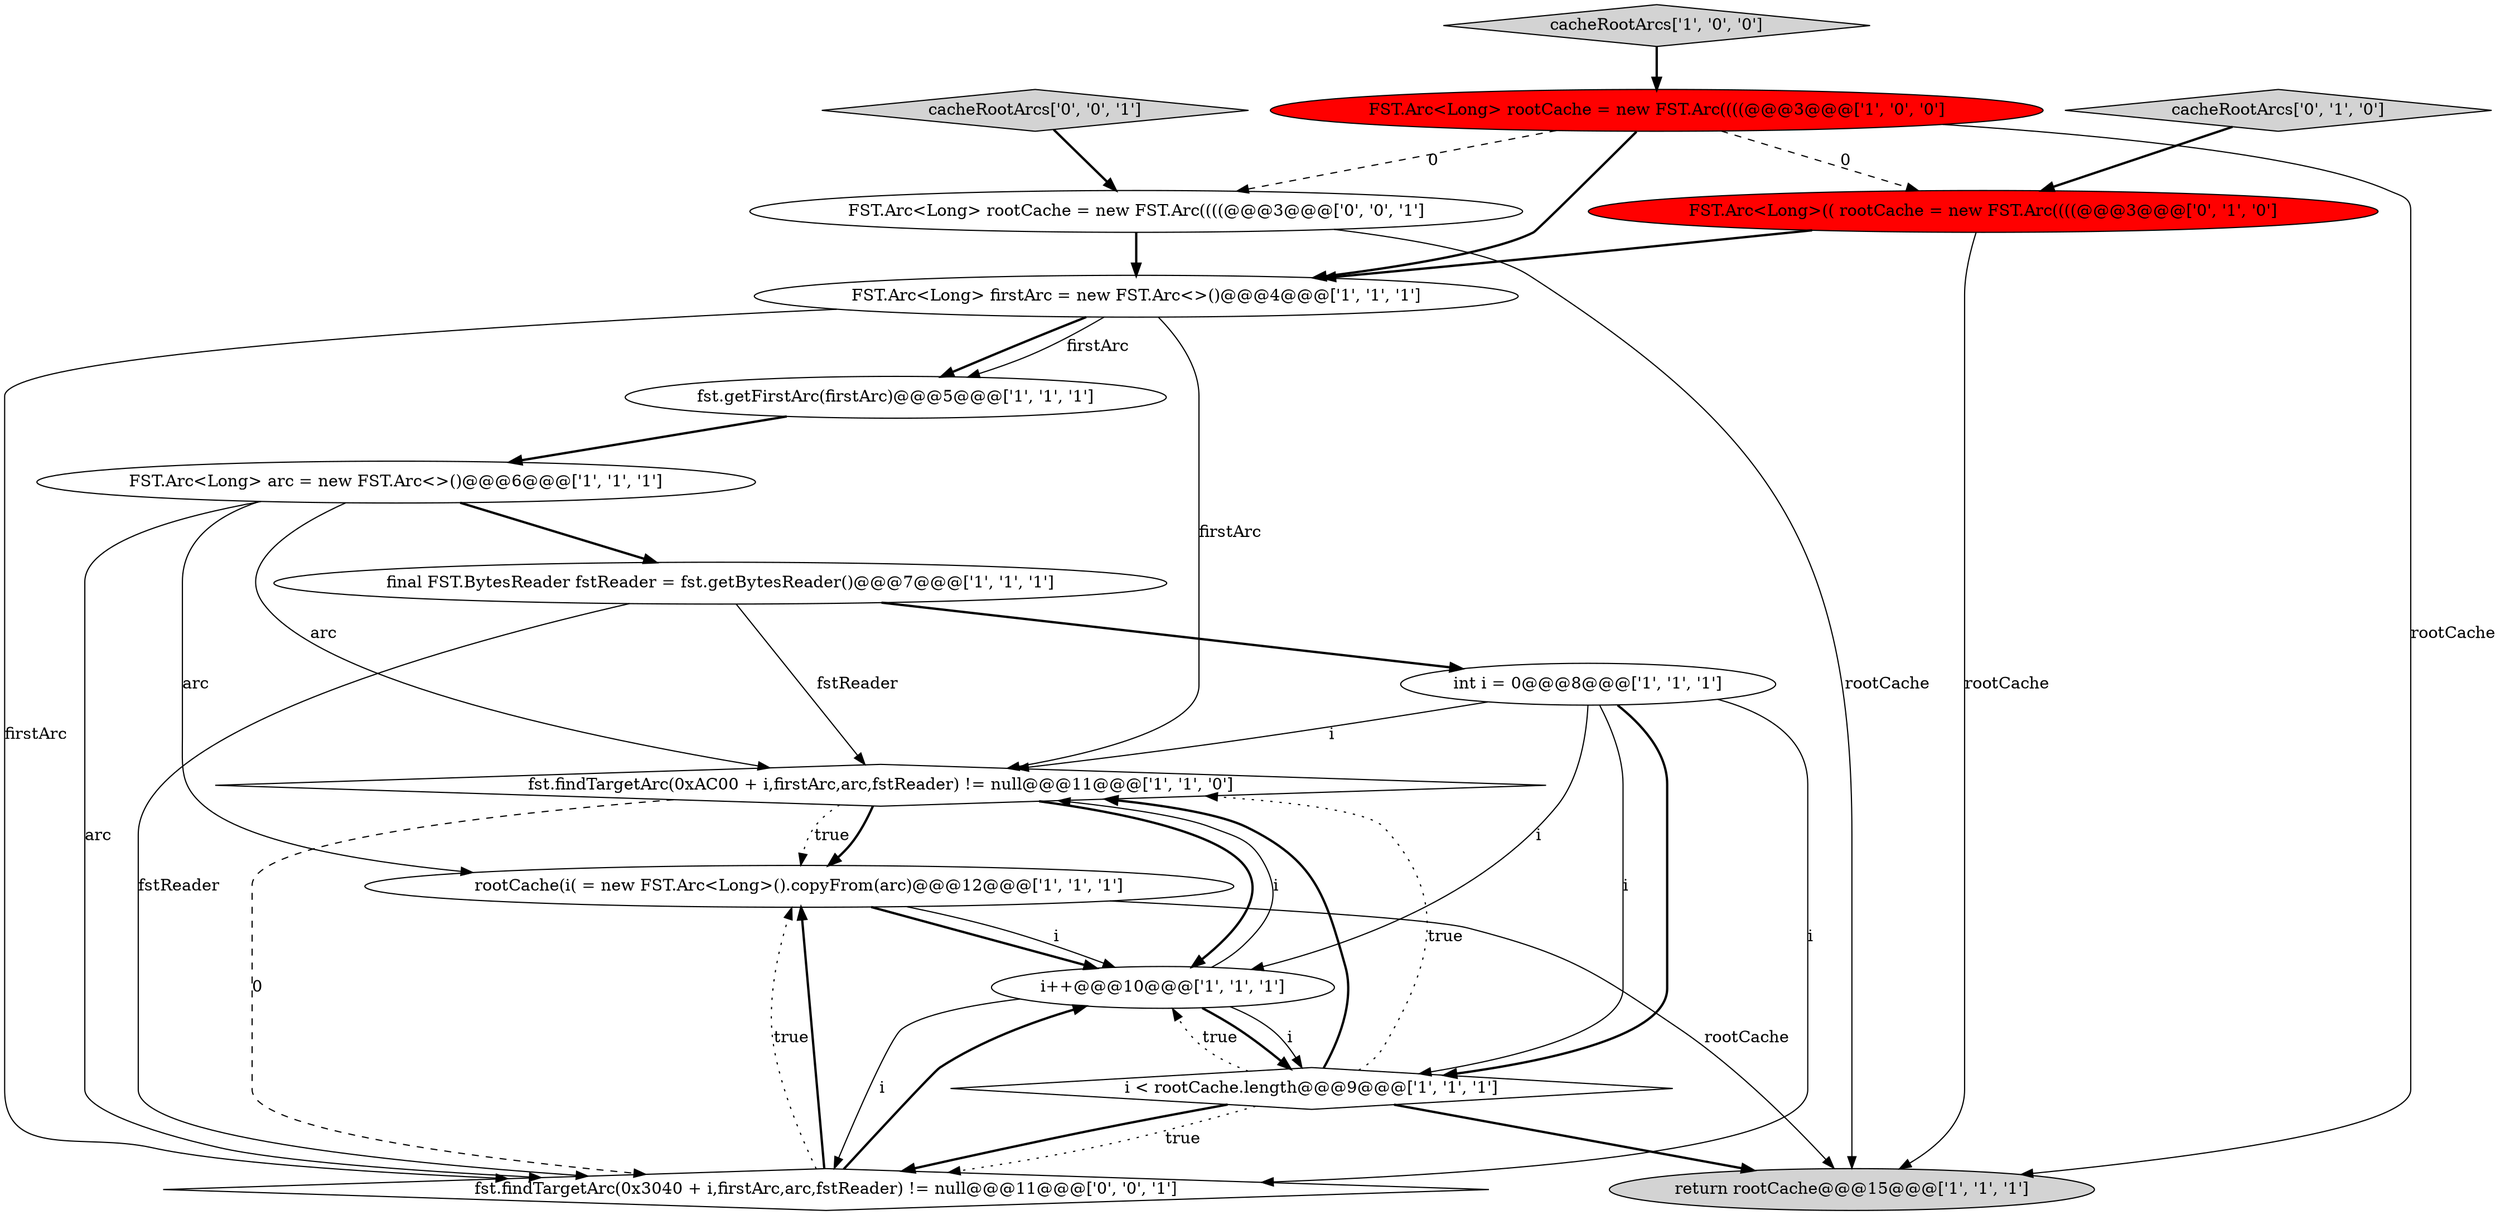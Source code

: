 digraph {
13 [style = filled, label = "FST.Arc<Long>(( rootCache = new FST.Arc((((@@@3@@@['0', '1', '0']", fillcolor = red, shape = ellipse image = "AAA1AAABBB2BBB"];
16 [style = filled, label = "cacheRootArcs['0', '0', '1']", fillcolor = lightgray, shape = diamond image = "AAA0AAABBB3BBB"];
4 [style = filled, label = "FST.Arc<Long> arc = new FST.Arc<>()@@@6@@@['1', '1', '1']", fillcolor = white, shape = ellipse image = "AAA0AAABBB1BBB"];
12 [style = filled, label = "cacheRootArcs['0', '1', '0']", fillcolor = lightgray, shape = diamond image = "AAA0AAABBB2BBB"];
1 [style = filled, label = "int i = 0@@@8@@@['1', '1', '1']", fillcolor = white, shape = ellipse image = "AAA0AAABBB1BBB"];
6 [style = filled, label = "FST.Arc<Long> firstArc = new FST.Arc<>()@@@4@@@['1', '1', '1']", fillcolor = white, shape = ellipse image = "AAA0AAABBB1BBB"];
10 [style = filled, label = "cacheRootArcs['1', '0', '0']", fillcolor = lightgray, shape = diamond image = "AAA0AAABBB1BBB"];
7 [style = filled, label = "final FST.BytesReader fstReader = fst.getBytesReader()@@@7@@@['1', '1', '1']", fillcolor = white, shape = ellipse image = "AAA0AAABBB1BBB"];
2 [style = filled, label = "i < rootCache.length@@@9@@@['1', '1', '1']", fillcolor = white, shape = diamond image = "AAA0AAABBB1BBB"];
8 [style = filled, label = "FST.Arc<Long> rootCache = new FST.Arc((((@@@3@@@['1', '0', '0']", fillcolor = red, shape = ellipse image = "AAA1AAABBB1BBB"];
14 [style = filled, label = "FST.Arc<Long> rootCache = new FST.Arc((((@@@3@@@['0', '0', '1']", fillcolor = white, shape = ellipse image = "AAA0AAABBB3BBB"];
11 [style = filled, label = "return rootCache@@@15@@@['1', '1', '1']", fillcolor = lightgray, shape = ellipse image = "AAA0AAABBB1BBB"];
0 [style = filled, label = "rootCache(i( = new FST.Arc<Long>().copyFrom(arc)@@@12@@@['1', '1', '1']", fillcolor = white, shape = ellipse image = "AAA0AAABBB1BBB"];
5 [style = filled, label = "fst.findTargetArc(0xAC00 + i,firstArc,arc,fstReader) != null@@@11@@@['1', '1', '0']", fillcolor = white, shape = diamond image = "AAA0AAABBB1BBB"];
15 [style = filled, label = "fst.findTargetArc(0x3040 + i,firstArc,arc,fstReader) != null@@@11@@@['0', '0', '1']", fillcolor = white, shape = diamond image = "AAA0AAABBB3BBB"];
3 [style = filled, label = "i++@@@10@@@['1', '1', '1']", fillcolor = white, shape = ellipse image = "AAA0AAABBB1BBB"];
9 [style = filled, label = "fst.getFirstArc(firstArc)@@@5@@@['1', '1', '1']", fillcolor = white, shape = ellipse image = "AAA0AAABBB1BBB"];
2->3 [style = dotted, label="true"];
5->3 [style = bold, label=""];
0->3 [style = bold, label=""];
7->5 [style = solid, label="fstReader"];
3->2 [style = solid, label="i"];
7->1 [style = bold, label=""];
3->5 [style = solid, label="i"];
8->11 [style = solid, label="rootCache"];
9->4 [style = bold, label=""];
4->0 [style = solid, label="arc"];
1->5 [style = solid, label="i"];
2->15 [style = dotted, label="true"];
3->15 [style = solid, label="i"];
8->6 [style = bold, label=""];
6->5 [style = solid, label="firstArc"];
5->0 [style = dotted, label="true"];
8->14 [style = dashed, label="0"];
15->3 [style = bold, label=""];
15->0 [style = dotted, label="true"];
4->7 [style = bold, label=""];
1->15 [style = solid, label="i"];
8->13 [style = dashed, label="0"];
13->11 [style = solid, label="rootCache"];
14->11 [style = solid, label="rootCache"];
4->5 [style = solid, label="arc"];
7->15 [style = solid, label="fstReader"];
12->13 [style = bold, label=""];
3->2 [style = bold, label=""];
5->0 [style = bold, label=""];
10->8 [style = bold, label=""];
0->11 [style = solid, label="rootCache"];
15->0 [style = bold, label=""];
1->2 [style = solid, label="i"];
2->15 [style = bold, label=""];
0->3 [style = solid, label="i"];
16->14 [style = bold, label=""];
4->15 [style = solid, label="arc"];
1->2 [style = bold, label=""];
13->6 [style = bold, label=""];
6->9 [style = bold, label=""];
1->3 [style = solid, label="i"];
2->5 [style = dotted, label="true"];
5->15 [style = dashed, label="0"];
6->15 [style = solid, label="firstArc"];
2->11 [style = bold, label=""];
14->6 [style = bold, label=""];
2->5 [style = bold, label=""];
6->9 [style = solid, label="firstArc"];
}
